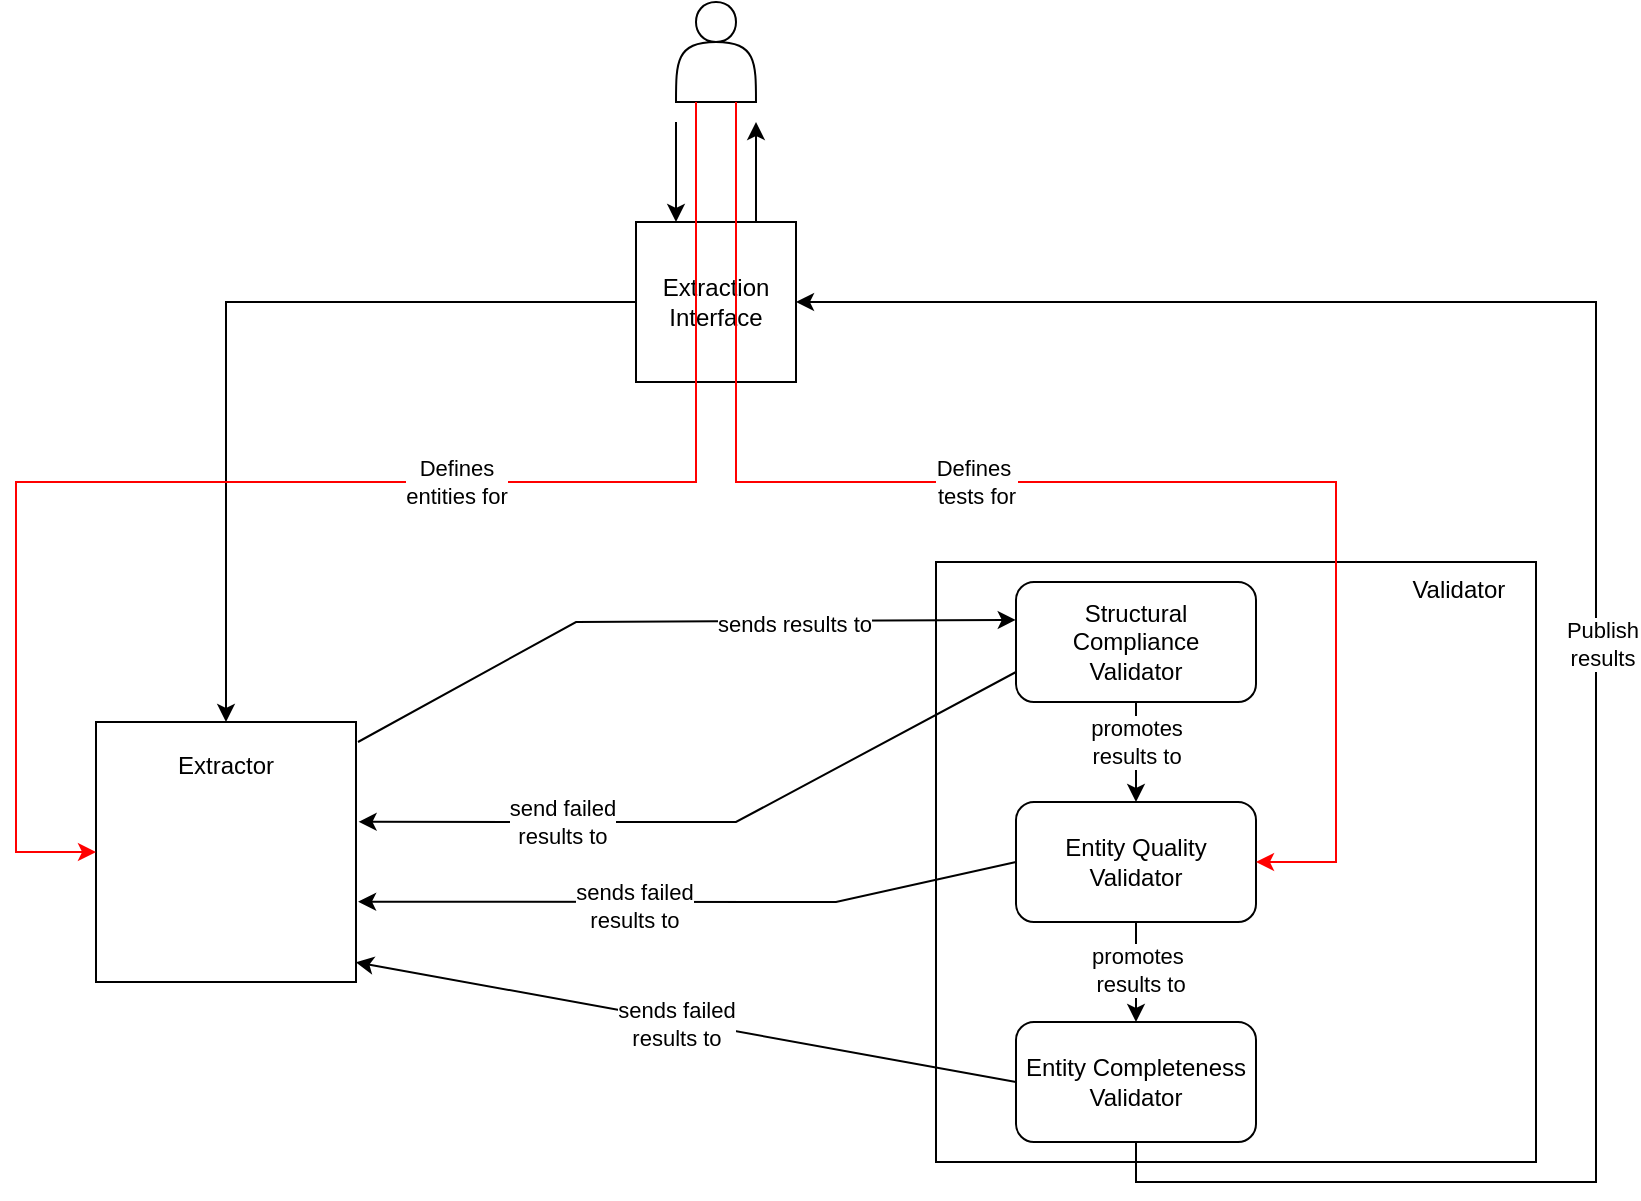 <mxfile version="26.0.13">
  <diagram name="Page-1" id="C3QPhdv3VJ-BmDOPRa8w">
    <mxGraphModel dx="1411" dy="675" grid="1" gridSize="10" guides="1" tooltips="1" connect="1" arrows="1" fold="1" page="1" pageScale="1" pageWidth="827" pageHeight="1169" math="0" shadow="0">
      <root>
        <mxCell id="0" />
        <mxCell id="1" parent="0" />
        <mxCell id="ChbvydbMhRh8XAtrJr__-15" value="Extractor&lt;div&gt;&lt;br&gt;&lt;/div&gt;&lt;div&gt;&lt;br&gt;&lt;/div&gt;&lt;div&gt;&lt;br&gt;&lt;/div&gt;&lt;div&gt;&lt;br&gt;&lt;/div&gt;&lt;div&gt;&lt;br&gt;&lt;/div&gt;&lt;div&gt;&lt;br&gt;&lt;/div&gt;" style="whiteSpace=wrap;html=1;aspect=fixed;" vertex="1" parent="1">
          <mxGeometry x="160" y="540" width="130" height="130" as="geometry" />
        </mxCell>
        <mxCell id="ChbvydbMhRh8XAtrJr__-16" value="Validator&amp;nbsp; &amp;nbsp;&amp;nbsp;&lt;div&gt;&lt;br&gt;&lt;/div&gt;&lt;div&gt;&lt;br&gt;&lt;/div&gt;&lt;div&gt;&lt;br&gt;&lt;/div&gt;&lt;div&gt;&lt;br&gt;&lt;/div&gt;&lt;div&gt;&lt;br&gt;&lt;/div&gt;&lt;div&gt;&lt;br&gt;&lt;/div&gt;&lt;div&gt;&lt;br&gt;&lt;/div&gt;&lt;div&gt;&lt;br&gt;&lt;/div&gt;&lt;div&gt;&lt;br&gt;&lt;/div&gt;&lt;div&gt;&lt;br&gt;&lt;/div&gt;&lt;div&gt;&lt;br&gt;&lt;/div&gt;&lt;div&gt;&lt;br&gt;&lt;/div&gt;&lt;div&gt;&lt;br&gt;&lt;/div&gt;&lt;div&gt;&lt;br&gt;&lt;/div&gt;&lt;div&gt;&lt;br&gt;&lt;/div&gt;&lt;div&gt;&lt;br&gt;&lt;/div&gt;&lt;div&gt;&lt;br&gt;&lt;/div&gt;&lt;div&gt;&lt;br&gt;&lt;/div&gt;&lt;div&gt;&lt;br&gt;&lt;/div&gt;" style="whiteSpace=wrap;html=1;aspect=fixed;align=right;" vertex="1" parent="1">
          <mxGeometry x="580" y="460" width="300" height="300" as="geometry" />
        </mxCell>
        <mxCell id="ChbvydbMhRh8XAtrJr__-17" value="Extraction Interface" style="whiteSpace=wrap;html=1;aspect=fixed;" vertex="1" parent="1">
          <mxGeometry x="430" y="290" width="80" height="80" as="geometry" />
        </mxCell>
        <mxCell id="ChbvydbMhRh8XAtrJr__-18" value="Structural Compliance&lt;br&gt;Validator" style="rounded=1;whiteSpace=wrap;html=1;" vertex="1" parent="1">
          <mxGeometry x="620" y="470" width="120" height="60" as="geometry" />
        </mxCell>
        <mxCell id="ChbvydbMhRh8XAtrJr__-20" value="Entity Quality Validator" style="rounded=1;whiteSpace=wrap;html=1;" vertex="1" parent="1">
          <mxGeometry x="620" y="580" width="120" height="60" as="geometry" />
        </mxCell>
        <mxCell id="ChbvydbMhRh8XAtrJr__-21" value="Entity Completeness Validator" style="rounded=1;whiteSpace=wrap;html=1;" vertex="1" parent="1">
          <mxGeometry x="620" y="690" width="120" height="60" as="geometry" />
        </mxCell>
        <mxCell id="ChbvydbMhRh8XAtrJr__-24" value="" style="edgeStyle=none;orthogonalLoop=1;jettySize=auto;html=1;rounded=0;exitX=0;exitY=0.5;exitDx=0;exitDy=0;entryX=0.5;entryY=0;entryDx=0;entryDy=0;" edge="1" parent="1" source="ChbvydbMhRh8XAtrJr__-17" target="ChbvydbMhRh8XAtrJr__-15">
          <mxGeometry width="80" relative="1" as="geometry">
            <mxPoint x="240" y="400" as="sourcePoint" />
            <mxPoint x="320" y="400" as="targetPoint" />
            <Array as="points">
              <mxPoint x="225" y="330" />
            </Array>
          </mxGeometry>
        </mxCell>
        <mxCell id="ChbvydbMhRh8XAtrJr__-28" value="" style="edgeStyle=none;orthogonalLoop=1;jettySize=auto;html=1;rounded=0;entryX=1.01;entryY=0.384;entryDx=0;entryDy=0;exitX=0;exitY=0.75;exitDx=0;exitDy=0;entryPerimeter=0;" edge="1" parent="1" source="ChbvydbMhRh8XAtrJr__-18" target="ChbvydbMhRh8XAtrJr__-15">
          <mxGeometry width="80" relative="1" as="geometry">
            <mxPoint x="710" y="490" as="sourcePoint" />
            <mxPoint x="790" y="490" as="targetPoint" />
            <Array as="points">
              <mxPoint x="480" y="590" />
            </Array>
          </mxGeometry>
        </mxCell>
        <mxCell id="ChbvydbMhRh8XAtrJr__-44" value="s&lt;span style=&quot;background-color: light-dark(#ffffff, var(--ge-dark-color, #121212)); color: light-dark(rgb(0, 0, 0), rgb(255, 255, 255));&quot;&gt;end failed&lt;/span&gt;&lt;div&gt;&lt;span style=&quot;background-color: light-dark(#ffffff, var(--ge-dark-color, #121212)); color: light-dark(rgb(0, 0, 0), rgb(255, 255, 255));&quot;&gt;results to&lt;/span&gt;&lt;/div&gt;" style="edgeLabel;html=1;align=center;verticalAlign=middle;resizable=0;points=[];" vertex="1" connectable="0" parent="ChbvydbMhRh8XAtrJr__-28">
          <mxGeometry x="-0.012" relative="1" as="geometry">
            <mxPoint x="-75" as="offset" />
          </mxGeometry>
        </mxCell>
        <mxCell id="ChbvydbMhRh8XAtrJr__-29" value="" style="edgeStyle=none;orthogonalLoop=1;jettySize=auto;html=1;rounded=0;entryX=-0.001;entryY=0.316;entryDx=0;entryDy=0;entryPerimeter=0;" edge="1" parent="1" target="ChbvydbMhRh8XAtrJr__-18">
          <mxGeometry width="80" relative="1" as="geometry">
            <mxPoint x="291" y="550" as="sourcePoint" />
            <mxPoint x="790" y="490" as="targetPoint" />
            <Array as="points">
              <mxPoint x="400" y="490" />
            </Array>
          </mxGeometry>
        </mxCell>
        <mxCell id="ChbvydbMhRh8XAtrJr__-43" value="sends results to" style="edgeLabel;html=1;align=center;verticalAlign=middle;resizable=0;points=[];" vertex="1" connectable="0" parent="ChbvydbMhRh8XAtrJr__-29">
          <mxGeometry x="0.009" relative="1" as="geometry">
            <mxPoint x="60" y="1" as="offset" />
          </mxGeometry>
        </mxCell>
        <mxCell id="ChbvydbMhRh8XAtrJr__-30" value="" style="edgeStyle=none;orthogonalLoop=1;jettySize=auto;html=1;rounded=0;exitX=0.5;exitY=1;exitDx=0;exitDy=0;entryX=0.5;entryY=0;entryDx=0;entryDy=0;" edge="1" parent="1" source="ChbvydbMhRh8XAtrJr__-18" target="ChbvydbMhRh8XAtrJr__-20">
          <mxGeometry width="80" relative="1" as="geometry">
            <mxPoint x="710" y="490" as="sourcePoint" />
            <mxPoint x="790" y="490" as="targetPoint" />
            <Array as="points" />
          </mxGeometry>
        </mxCell>
        <mxCell id="ChbvydbMhRh8XAtrJr__-49" value="promotes&lt;div&gt;results to&lt;/div&gt;" style="edgeLabel;html=1;align=center;verticalAlign=middle;resizable=0;points=[];" vertex="1" connectable="0" parent="ChbvydbMhRh8XAtrJr__-30">
          <mxGeometry y="-1" relative="1" as="geometry">
            <mxPoint x="1" y="-5" as="offset" />
          </mxGeometry>
        </mxCell>
        <mxCell id="ChbvydbMhRh8XAtrJr__-31" value="" style="edgeStyle=none;orthogonalLoop=1;jettySize=auto;html=1;rounded=0;exitX=0;exitY=0.5;exitDx=0;exitDy=0;entryX=1.008;entryY=0.691;entryDx=0;entryDy=0;entryPerimeter=0;" edge="1" parent="1" source="ChbvydbMhRh8XAtrJr__-20" target="ChbvydbMhRh8XAtrJr__-15">
          <mxGeometry width="80" relative="1" as="geometry">
            <mxPoint x="710" y="490" as="sourcePoint" />
            <mxPoint x="790" y="490" as="targetPoint" />
            <Array as="points">
              <mxPoint x="530" y="630" />
            </Array>
          </mxGeometry>
        </mxCell>
        <mxCell id="ChbvydbMhRh8XAtrJr__-42" value="sends failed&lt;div&gt;results to&lt;/div&gt;" style="edgeLabel;html=1;align=center;verticalAlign=middle;resizable=0;points=[];" vertex="1" connectable="0" parent="ChbvydbMhRh8XAtrJr__-31">
          <mxGeometry x="0.169" y="2" relative="1" as="geometry">
            <mxPoint as="offset" />
          </mxGeometry>
        </mxCell>
        <mxCell id="ChbvydbMhRh8XAtrJr__-32" value="" style="edgeStyle=none;orthogonalLoop=1;jettySize=auto;html=1;rounded=0;exitX=0.5;exitY=1;exitDx=0;exitDy=0;entryX=0.5;entryY=0;entryDx=0;entryDy=0;" edge="1" parent="1" source="ChbvydbMhRh8XAtrJr__-20" target="ChbvydbMhRh8XAtrJr__-21">
          <mxGeometry width="80" relative="1" as="geometry">
            <mxPoint x="710" y="490" as="sourcePoint" />
            <mxPoint x="790" y="490" as="targetPoint" />
            <Array as="points" />
          </mxGeometry>
        </mxCell>
        <mxCell id="ChbvydbMhRh8XAtrJr__-50" value="promotes&amp;nbsp;&lt;div&gt;results to&lt;/div&gt;" style="edgeLabel;html=1;align=center;verticalAlign=middle;resizable=0;points=[];" vertex="1" connectable="0" parent="ChbvydbMhRh8XAtrJr__-32">
          <mxGeometry x="-0.067" y="2" relative="1" as="geometry">
            <mxPoint as="offset" />
          </mxGeometry>
        </mxCell>
        <mxCell id="ChbvydbMhRh8XAtrJr__-33" value="" style="edgeStyle=none;orthogonalLoop=1;jettySize=auto;html=1;rounded=0;exitX=0;exitY=0.5;exitDx=0;exitDy=0;entryX=0.999;entryY=0.924;entryDx=0;entryDy=0;entryPerimeter=0;" edge="1" parent="1" source="ChbvydbMhRh8XAtrJr__-21" target="ChbvydbMhRh8XAtrJr__-15">
          <mxGeometry width="80" relative="1" as="geometry">
            <mxPoint x="710" y="490" as="sourcePoint" />
            <mxPoint x="790" y="490" as="targetPoint" />
            <Array as="points" />
          </mxGeometry>
        </mxCell>
        <mxCell id="ChbvydbMhRh8XAtrJr__-45" value="sends failed&lt;div&gt;results to&lt;/div&gt;" style="edgeLabel;html=1;align=center;verticalAlign=middle;resizable=0;points=[];" vertex="1" connectable="0" parent="ChbvydbMhRh8XAtrJr__-33">
          <mxGeometry x="-0.111" y="2" relative="1" as="geometry">
            <mxPoint x="-23" y="-5" as="offset" />
          </mxGeometry>
        </mxCell>
        <mxCell id="ChbvydbMhRh8XAtrJr__-34" value="" style="edgeStyle=none;orthogonalLoop=1;jettySize=auto;html=1;rounded=0;exitX=0.5;exitY=1;exitDx=0;exitDy=0;entryX=1;entryY=0.5;entryDx=0;entryDy=0;" edge="1" parent="1" source="ChbvydbMhRh8XAtrJr__-21" target="ChbvydbMhRh8XAtrJr__-17">
          <mxGeometry width="80" relative="1" as="geometry">
            <mxPoint x="710" y="490" as="sourcePoint" />
            <mxPoint x="790" y="490" as="targetPoint" />
            <Array as="points">
              <mxPoint x="680" y="770" />
              <mxPoint x="850" y="770" />
              <mxPoint x="910" y="770" />
              <mxPoint x="910" y="540" />
              <mxPoint x="910" y="330" />
            </Array>
          </mxGeometry>
        </mxCell>
        <mxCell id="ChbvydbMhRh8XAtrJr__-48" value="Publish&lt;div&gt;results&lt;/div&gt;" style="edgeLabel;html=1;align=center;verticalAlign=middle;resizable=0;points=[];" vertex="1" connectable="0" parent="ChbvydbMhRh8XAtrJr__-34">
          <mxGeometry x="-0.047" y="-3" relative="1" as="geometry">
            <mxPoint as="offset" />
          </mxGeometry>
        </mxCell>
        <mxCell id="ChbvydbMhRh8XAtrJr__-35" value="" style="edgeStyle=none;orthogonalLoop=1;jettySize=auto;html=1;rounded=0;exitX=0.75;exitY=0;exitDx=0;exitDy=0;" edge="1" parent="1" source="ChbvydbMhRh8XAtrJr__-17">
          <mxGeometry width="80" relative="1" as="geometry">
            <mxPoint x="620" y="450" as="sourcePoint" />
            <mxPoint x="490" y="240" as="targetPoint" />
            <Array as="points" />
          </mxGeometry>
        </mxCell>
        <mxCell id="ChbvydbMhRh8XAtrJr__-36" value="" style="edgeStyle=none;orthogonalLoop=1;jettySize=auto;html=1;rounded=0;entryX=0.25;entryY=0;entryDx=0;entryDy=0;" edge="1" parent="1" target="ChbvydbMhRh8XAtrJr__-17">
          <mxGeometry width="80" relative="1" as="geometry">
            <mxPoint x="450" y="240" as="sourcePoint" />
            <mxPoint x="700" y="450" as="targetPoint" />
            <Array as="points" />
          </mxGeometry>
        </mxCell>
        <mxCell id="ChbvydbMhRh8XAtrJr__-37" value="" style="shape=actor;whiteSpace=wrap;html=1;" vertex="1" parent="1">
          <mxGeometry x="450" y="180" width="40" height="50" as="geometry" />
        </mxCell>
        <mxCell id="ChbvydbMhRh8XAtrJr__-38" value="" style="shape=image;html=1;verticalAlign=top;verticalLabelPosition=bottom;labelBackgroundColor=#ffffff;imageAspect=0;aspect=fixed;image=https://cdn0.iconfinder.com/data/icons/phosphor-duotone-vol-3/256/robot-duotone-128.png" vertex="1" parent="1">
          <mxGeometry x="191" y="585" width="68" height="68" as="geometry" />
        </mxCell>
        <mxCell id="ChbvydbMhRh8XAtrJr__-46" value="" style="edgeStyle=none;orthogonalLoop=1;jettySize=auto;html=1;rounded=0;exitX=0.75;exitY=1;exitDx=0;exitDy=0;entryX=1;entryY=0.5;entryDx=0;entryDy=0;strokeColor=light-dark(#FF0000,#FFFFFF);" edge="1" parent="1" source="ChbvydbMhRh8XAtrJr__-37" target="ChbvydbMhRh8XAtrJr__-20">
          <mxGeometry width="80" relative="1" as="geometry">
            <mxPoint x="640" y="470" as="sourcePoint" />
            <mxPoint x="720" y="470" as="targetPoint" />
            <Array as="points">
              <mxPoint x="480" y="420" />
              <mxPoint x="780" y="420" />
              <mxPoint x="780" y="610" />
            </Array>
          </mxGeometry>
        </mxCell>
        <mxCell id="ChbvydbMhRh8XAtrJr__-47" value="Defines&amp;nbsp;&lt;div&gt;tests for&lt;/div&gt;" style="edgeLabel;html=1;align=center;verticalAlign=middle;resizable=0;points=[];" vertex="1" connectable="0" parent="ChbvydbMhRh8XAtrJr__-46">
          <mxGeometry x="-0.016" relative="1" as="geometry">
            <mxPoint x="-44" as="offset" />
          </mxGeometry>
        </mxCell>
        <mxCell id="ChbvydbMhRh8XAtrJr__-51" value="" style="edgeStyle=none;orthogonalLoop=1;jettySize=auto;html=1;rounded=0;exitX=0.25;exitY=1;exitDx=0;exitDy=0;entryX=0;entryY=0.5;entryDx=0;entryDy=0;strokeColor=light-dark(#FF0000,#FFFFFF);" edge="1" parent="1" source="ChbvydbMhRh8XAtrJr__-37" target="ChbvydbMhRh8XAtrJr__-15">
          <mxGeometry width="80" relative="1" as="geometry">
            <mxPoint x="280" y="240" as="sourcePoint" />
            <mxPoint x="360" y="240" as="targetPoint" />
            <Array as="points">
              <mxPoint x="460" y="420" />
              <mxPoint x="120" y="420" />
              <mxPoint x="120" y="605" />
            </Array>
          </mxGeometry>
        </mxCell>
        <mxCell id="ChbvydbMhRh8XAtrJr__-52" value="Defines&lt;div&gt;entities for&lt;/div&gt;" style="edgeLabel;html=1;align=center;verticalAlign=middle;resizable=0;points=[];" vertex="1" connectable="0" parent="ChbvydbMhRh8XAtrJr__-51">
          <mxGeometry x="0.279" relative="1" as="geometry">
            <mxPoint x="173" as="offset" />
          </mxGeometry>
        </mxCell>
      </root>
    </mxGraphModel>
  </diagram>
</mxfile>
